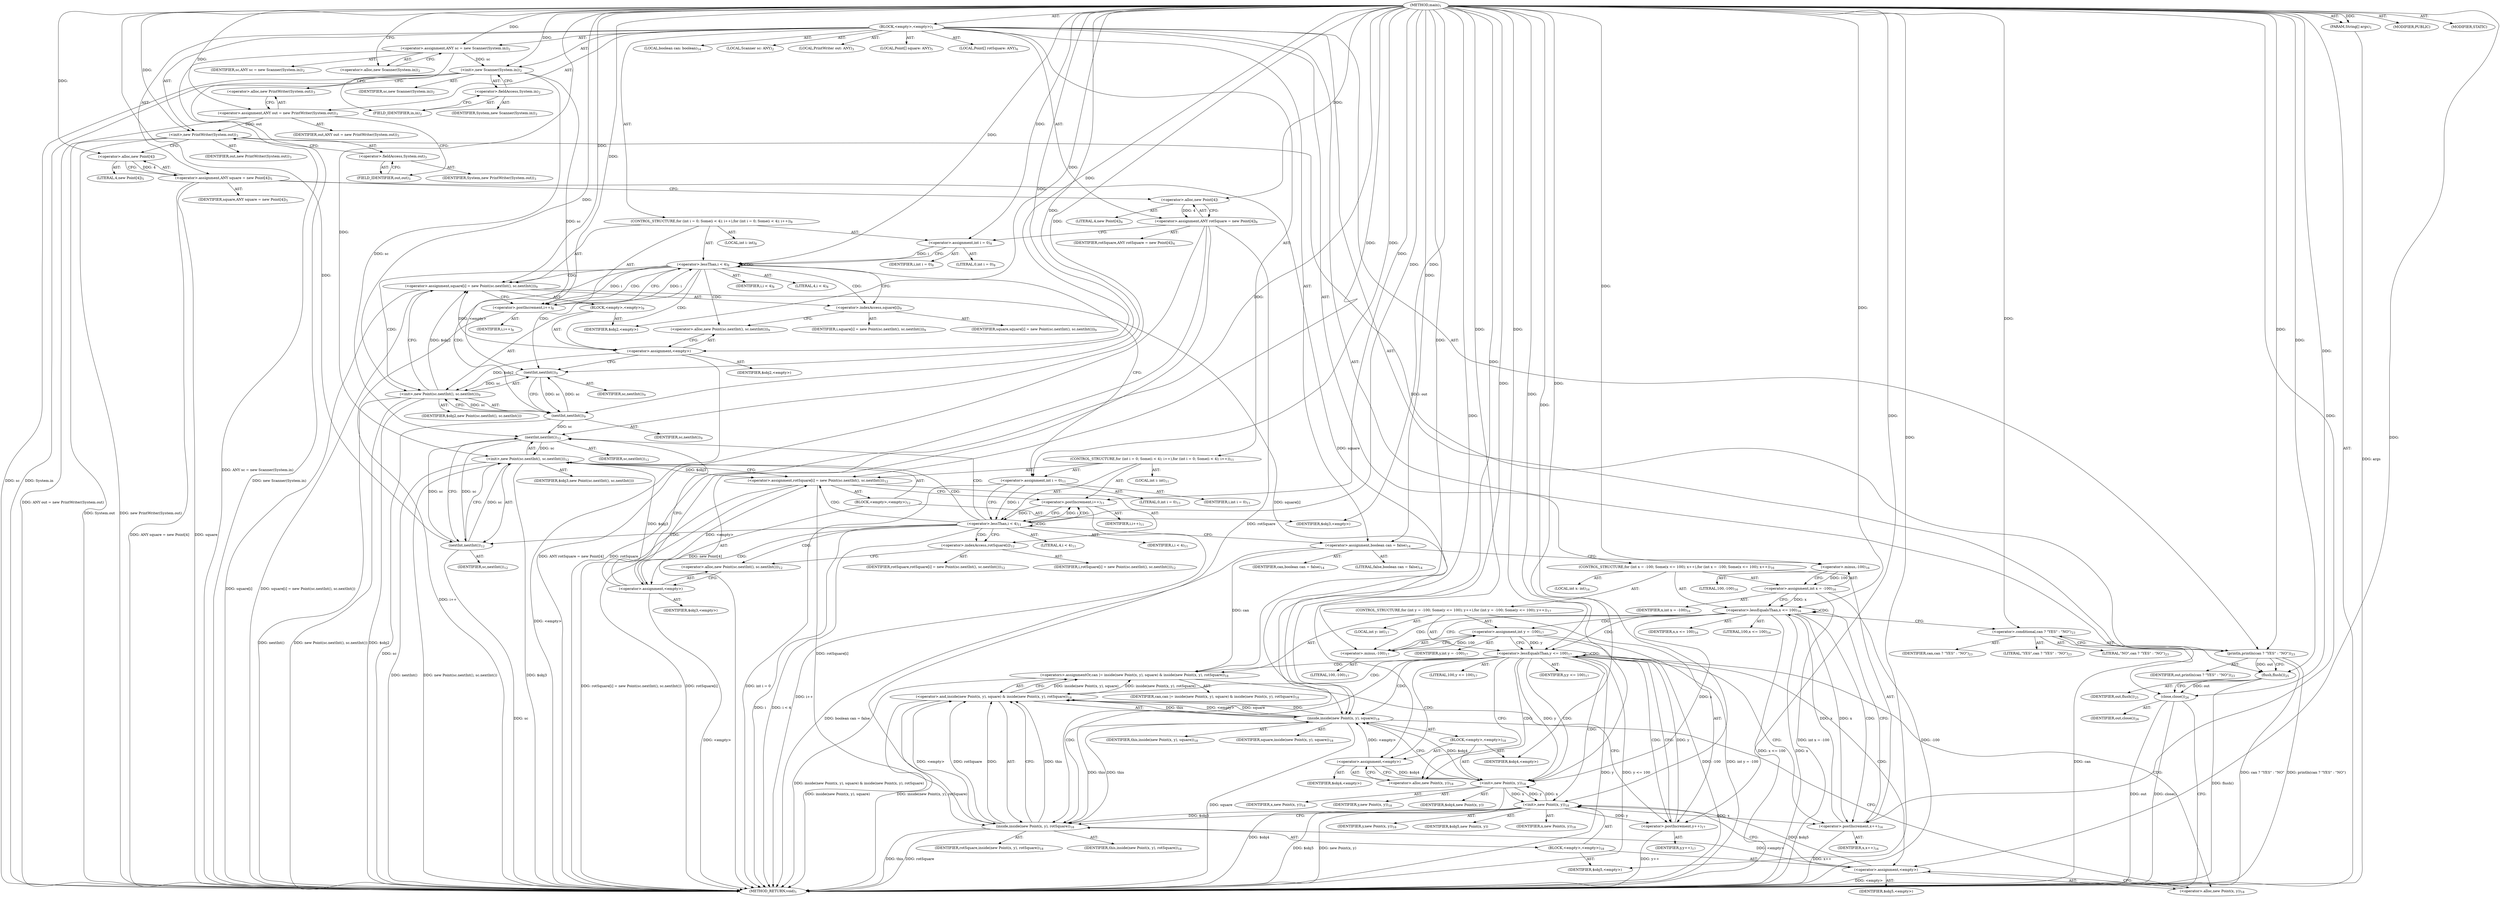 digraph "main" {  
"21" [label = <(METHOD,main)<SUB>1</SUB>> ]
"22" [label = <(PARAM,String[] args)<SUB>1</SUB>> ]
"23" [label = <(BLOCK,&lt;empty&gt;,&lt;empty&gt;)<SUB>1</SUB>> ]
"4" [label = <(LOCAL,Scanner sc: ANY)<SUB>2</SUB>> ]
"24" [label = <(&lt;operator&gt;.assignment,ANY sc = new Scanner(System.in))<SUB>2</SUB>> ]
"25" [label = <(IDENTIFIER,sc,ANY sc = new Scanner(System.in))<SUB>2</SUB>> ]
"26" [label = <(&lt;operator&gt;.alloc,new Scanner(System.in))<SUB>2</SUB>> ]
"27" [label = <(&lt;init&gt;,new Scanner(System.in))<SUB>2</SUB>> ]
"3" [label = <(IDENTIFIER,sc,new Scanner(System.in))<SUB>2</SUB>> ]
"28" [label = <(&lt;operator&gt;.fieldAccess,System.in)<SUB>2</SUB>> ]
"29" [label = <(IDENTIFIER,System,new Scanner(System.in))<SUB>2</SUB>> ]
"30" [label = <(FIELD_IDENTIFIER,in,in)<SUB>2</SUB>> ]
"6" [label = <(LOCAL,PrintWriter out: ANY)<SUB>3</SUB>> ]
"31" [label = <(&lt;operator&gt;.assignment,ANY out = new PrintWriter(System.out))<SUB>3</SUB>> ]
"32" [label = <(IDENTIFIER,out,ANY out = new PrintWriter(System.out))<SUB>3</SUB>> ]
"33" [label = <(&lt;operator&gt;.alloc,new PrintWriter(System.out))<SUB>3</SUB>> ]
"34" [label = <(&lt;init&gt;,new PrintWriter(System.out))<SUB>3</SUB>> ]
"5" [label = <(IDENTIFIER,out,new PrintWriter(System.out))<SUB>3</SUB>> ]
"35" [label = <(&lt;operator&gt;.fieldAccess,System.out)<SUB>3</SUB>> ]
"36" [label = <(IDENTIFIER,System,new PrintWriter(System.out))<SUB>3</SUB>> ]
"37" [label = <(FIELD_IDENTIFIER,out,out)<SUB>3</SUB>> ]
"38" [label = <(LOCAL,Point[] square: ANY)<SUB>5</SUB>> ]
"39" [label = <(&lt;operator&gt;.assignment,ANY square = new Point[4])<SUB>5</SUB>> ]
"40" [label = <(IDENTIFIER,square,ANY square = new Point[4])<SUB>5</SUB>> ]
"41" [label = <(&lt;operator&gt;.alloc,new Point[4])> ]
"42" [label = <(LITERAL,4,new Point[4])<SUB>5</SUB>> ]
"43" [label = <(LOCAL,Point[] rotSquare: ANY)<SUB>6</SUB>> ]
"44" [label = <(&lt;operator&gt;.assignment,ANY rotSquare = new Point[4])<SUB>6</SUB>> ]
"45" [label = <(IDENTIFIER,rotSquare,ANY rotSquare = new Point[4])<SUB>6</SUB>> ]
"46" [label = <(&lt;operator&gt;.alloc,new Point[4])> ]
"47" [label = <(LITERAL,4,new Point[4])<SUB>6</SUB>> ]
"48" [label = <(CONTROL_STRUCTURE,for (int i = 0; Some(i &lt; 4); i++),for (int i = 0; Some(i &lt; 4); i++))<SUB>8</SUB>> ]
"49" [label = <(LOCAL,int i: int)<SUB>8</SUB>> ]
"50" [label = <(&lt;operator&gt;.assignment,int i = 0)<SUB>8</SUB>> ]
"51" [label = <(IDENTIFIER,i,int i = 0)<SUB>8</SUB>> ]
"52" [label = <(LITERAL,0,int i = 0)<SUB>8</SUB>> ]
"53" [label = <(&lt;operator&gt;.lessThan,i &lt; 4)<SUB>8</SUB>> ]
"54" [label = <(IDENTIFIER,i,i &lt; 4)<SUB>8</SUB>> ]
"55" [label = <(LITERAL,4,i &lt; 4)<SUB>8</SUB>> ]
"56" [label = <(&lt;operator&gt;.postIncrement,i++)<SUB>8</SUB>> ]
"57" [label = <(IDENTIFIER,i,i++)<SUB>8</SUB>> ]
"58" [label = <(&lt;operator&gt;.assignment,square[i] = new Point(sc.nextInt(), sc.nextInt()))<SUB>9</SUB>> ]
"59" [label = <(&lt;operator&gt;.indexAccess,square[i])<SUB>9</SUB>> ]
"60" [label = <(IDENTIFIER,square,square[i] = new Point(sc.nextInt(), sc.nextInt()))<SUB>9</SUB>> ]
"61" [label = <(IDENTIFIER,i,square[i] = new Point(sc.nextInt(), sc.nextInt()))<SUB>9</SUB>> ]
"62" [label = <(BLOCK,&lt;empty&gt;,&lt;empty&gt;)<SUB>9</SUB>> ]
"63" [label = <(&lt;operator&gt;.assignment,&lt;empty&gt;)> ]
"64" [label = <(IDENTIFIER,$obj2,&lt;empty&gt;)> ]
"65" [label = <(&lt;operator&gt;.alloc,new Point(sc.nextInt(), sc.nextInt()))<SUB>9</SUB>> ]
"66" [label = <(&lt;init&gt;,new Point(sc.nextInt(), sc.nextInt()))<SUB>9</SUB>> ]
"67" [label = <(IDENTIFIER,$obj2,new Point(sc.nextInt(), sc.nextInt()))> ]
"68" [label = <(nextInt,nextInt())<SUB>9</SUB>> ]
"69" [label = <(IDENTIFIER,sc,nextInt())<SUB>9</SUB>> ]
"70" [label = <(nextInt,nextInt())<SUB>9</SUB>> ]
"71" [label = <(IDENTIFIER,sc,nextInt())<SUB>9</SUB>> ]
"72" [label = <(IDENTIFIER,$obj2,&lt;empty&gt;)> ]
"73" [label = <(CONTROL_STRUCTURE,for (int i = 0; Some(i &lt; 4); i++),for (int i = 0; Some(i &lt; 4); i++))<SUB>11</SUB>> ]
"74" [label = <(LOCAL,int i: int)<SUB>11</SUB>> ]
"75" [label = <(&lt;operator&gt;.assignment,int i = 0)<SUB>11</SUB>> ]
"76" [label = <(IDENTIFIER,i,int i = 0)<SUB>11</SUB>> ]
"77" [label = <(LITERAL,0,int i = 0)<SUB>11</SUB>> ]
"78" [label = <(&lt;operator&gt;.lessThan,i &lt; 4)<SUB>11</SUB>> ]
"79" [label = <(IDENTIFIER,i,i &lt; 4)<SUB>11</SUB>> ]
"80" [label = <(LITERAL,4,i &lt; 4)<SUB>11</SUB>> ]
"81" [label = <(&lt;operator&gt;.postIncrement,i++)<SUB>11</SUB>> ]
"82" [label = <(IDENTIFIER,i,i++)<SUB>11</SUB>> ]
"83" [label = <(&lt;operator&gt;.assignment,rotSquare[i] = new Point(sc.nextInt(), sc.nextInt()))<SUB>12</SUB>> ]
"84" [label = <(&lt;operator&gt;.indexAccess,rotSquare[i])<SUB>12</SUB>> ]
"85" [label = <(IDENTIFIER,rotSquare,rotSquare[i] = new Point(sc.nextInt(), sc.nextInt()))<SUB>12</SUB>> ]
"86" [label = <(IDENTIFIER,i,rotSquare[i] = new Point(sc.nextInt(), sc.nextInt()))<SUB>12</SUB>> ]
"87" [label = <(BLOCK,&lt;empty&gt;,&lt;empty&gt;)<SUB>12</SUB>> ]
"88" [label = <(&lt;operator&gt;.assignment,&lt;empty&gt;)> ]
"89" [label = <(IDENTIFIER,$obj3,&lt;empty&gt;)> ]
"90" [label = <(&lt;operator&gt;.alloc,new Point(sc.nextInt(), sc.nextInt()))<SUB>12</SUB>> ]
"91" [label = <(&lt;init&gt;,new Point(sc.nextInt(), sc.nextInt()))<SUB>12</SUB>> ]
"92" [label = <(IDENTIFIER,$obj3,new Point(sc.nextInt(), sc.nextInt()))> ]
"93" [label = <(nextInt,nextInt())<SUB>12</SUB>> ]
"94" [label = <(IDENTIFIER,sc,nextInt())<SUB>12</SUB>> ]
"95" [label = <(nextInt,nextInt())<SUB>12</SUB>> ]
"96" [label = <(IDENTIFIER,sc,nextInt())<SUB>12</SUB>> ]
"97" [label = <(IDENTIFIER,$obj3,&lt;empty&gt;)> ]
"98" [label = <(LOCAL,boolean can: boolean)<SUB>14</SUB>> ]
"99" [label = <(&lt;operator&gt;.assignment,boolean can = false)<SUB>14</SUB>> ]
"100" [label = <(IDENTIFIER,can,boolean can = false)<SUB>14</SUB>> ]
"101" [label = <(LITERAL,false,boolean can = false)<SUB>14</SUB>> ]
"102" [label = <(CONTROL_STRUCTURE,for (int x = -100; Some(x &lt;= 100); x++),for (int x = -100; Some(x &lt;= 100); x++))<SUB>16</SUB>> ]
"103" [label = <(LOCAL,int x: int)<SUB>16</SUB>> ]
"104" [label = <(&lt;operator&gt;.assignment,int x = -100)<SUB>16</SUB>> ]
"105" [label = <(IDENTIFIER,x,int x = -100)<SUB>16</SUB>> ]
"106" [label = <(&lt;operator&gt;.minus,-100)<SUB>16</SUB>> ]
"107" [label = <(LITERAL,100,-100)<SUB>16</SUB>> ]
"108" [label = <(&lt;operator&gt;.lessEqualsThan,x &lt;= 100)<SUB>16</SUB>> ]
"109" [label = <(IDENTIFIER,x,x &lt;= 100)<SUB>16</SUB>> ]
"110" [label = <(LITERAL,100,x &lt;= 100)<SUB>16</SUB>> ]
"111" [label = <(&lt;operator&gt;.postIncrement,x++)<SUB>16</SUB>> ]
"112" [label = <(IDENTIFIER,x,x++)<SUB>16</SUB>> ]
"113" [label = <(CONTROL_STRUCTURE,for (int y = -100; Some(y &lt;= 100); y++),for (int y = -100; Some(y &lt;= 100); y++))<SUB>17</SUB>> ]
"114" [label = <(LOCAL,int y: int)<SUB>17</SUB>> ]
"115" [label = <(&lt;operator&gt;.assignment,int y = -100)<SUB>17</SUB>> ]
"116" [label = <(IDENTIFIER,y,int y = -100)<SUB>17</SUB>> ]
"117" [label = <(&lt;operator&gt;.minus,-100)<SUB>17</SUB>> ]
"118" [label = <(LITERAL,100,-100)<SUB>17</SUB>> ]
"119" [label = <(&lt;operator&gt;.lessEqualsThan,y &lt;= 100)<SUB>17</SUB>> ]
"120" [label = <(IDENTIFIER,y,y &lt;= 100)<SUB>17</SUB>> ]
"121" [label = <(LITERAL,100,y &lt;= 100)<SUB>17</SUB>> ]
"122" [label = <(&lt;operator&gt;.postIncrement,y++)<SUB>17</SUB>> ]
"123" [label = <(IDENTIFIER,y,y++)<SUB>17</SUB>> ]
"124" [label = <(&lt;operators&gt;.assignmentOr,can |= inside(new Point(x, y), square) &amp; inside(new Point(x, y), rotSquare))<SUB>18</SUB>> ]
"125" [label = <(IDENTIFIER,can,can |= inside(new Point(x, y), square) &amp; inside(new Point(x, y), rotSquare))<SUB>18</SUB>> ]
"126" [label = <(&lt;operator&gt;.and,inside(new Point(x, y), square) &amp; inside(new Point(x, y), rotSquare))<SUB>18</SUB>> ]
"127" [label = <(inside,inside(new Point(x, y), square))<SUB>18</SUB>> ]
"128" [label = <(IDENTIFIER,this,inside(new Point(x, y), square))<SUB>18</SUB>> ]
"129" [label = <(BLOCK,&lt;empty&gt;,&lt;empty&gt;)<SUB>18</SUB>> ]
"130" [label = <(&lt;operator&gt;.assignment,&lt;empty&gt;)> ]
"131" [label = <(IDENTIFIER,$obj4,&lt;empty&gt;)> ]
"132" [label = <(&lt;operator&gt;.alloc,new Point(x, y))<SUB>18</SUB>> ]
"133" [label = <(&lt;init&gt;,new Point(x, y))<SUB>18</SUB>> ]
"134" [label = <(IDENTIFIER,$obj4,new Point(x, y))> ]
"135" [label = <(IDENTIFIER,x,new Point(x, y))<SUB>18</SUB>> ]
"136" [label = <(IDENTIFIER,y,new Point(x, y))<SUB>18</SUB>> ]
"137" [label = <(IDENTIFIER,$obj4,&lt;empty&gt;)> ]
"138" [label = <(IDENTIFIER,square,inside(new Point(x, y), square))<SUB>18</SUB>> ]
"139" [label = <(inside,inside(new Point(x, y), rotSquare))<SUB>18</SUB>> ]
"140" [label = <(IDENTIFIER,this,inside(new Point(x, y), rotSquare))<SUB>18</SUB>> ]
"141" [label = <(BLOCK,&lt;empty&gt;,&lt;empty&gt;)<SUB>18</SUB>> ]
"142" [label = <(&lt;operator&gt;.assignment,&lt;empty&gt;)> ]
"143" [label = <(IDENTIFIER,$obj5,&lt;empty&gt;)> ]
"144" [label = <(&lt;operator&gt;.alloc,new Point(x, y))<SUB>18</SUB>> ]
"145" [label = <(&lt;init&gt;,new Point(x, y))<SUB>18</SUB>> ]
"146" [label = <(IDENTIFIER,$obj5,new Point(x, y))> ]
"147" [label = <(IDENTIFIER,x,new Point(x, y))<SUB>18</SUB>> ]
"148" [label = <(IDENTIFIER,y,new Point(x, y))<SUB>18</SUB>> ]
"149" [label = <(IDENTIFIER,$obj5,&lt;empty&gt;)> ]
"150" [label = <(IDENTIFIER,rotSquare,inside(new Point(x, y), rotSquare))<SUB>18</SUB>> ]
"151" [label = <(println,println(can ? &quot;YES&quot; : &quot;NO&quot;))<SUB>23</SUB>> ]
"152" [label = <(IDENTIFIER,out,println(can ? &quot;YES&quot; : &quot;NO&quot;))<SUB>23</SUB>> ]
"153" [label = <(&lt;operator&gt;.conditional,can ? &quot;YES&quot; : &quot;NO&quot;)<SUB>23</SUB>> ]
"154" [label = <(IDENTIFIER,can,can ? &quot;YES&quot; : &quot;NO&quot;)<SUB>23</SUB>> ]
"155" [label = <(LITERAL,&quot;YES&quot;,can ? &quot;YES&quot; : &quot;NO&quot;)<SUB>23</SUB>> ]
"156" [label = <(LITERAL,&quot;NO&quot;,can ? &quot;YES&quot; : &quot;NO&quot;)<SUB>23</SUB>> ]
"157" [label = <(flush,flush())<SUB>25</SUB>> ]
"158" [label = <(IDENTIFIER,out,flush())<SUB>25</SUB>> ]
"159" [label = <(close,close())<SUB>26</SUB>> ]
"160" [label = <(IDENTIFIER,out,close())<SUB>26</SUB>> ]
"161" [label = <(MODIFIER,PUBLIC)> ]
"162" [label = <(MODIFIER,STATIC)> ]
"163" [label = <(METHOD_RETURN,void)<SUB>1</SUB>> ]
  "21" -> "22"  [ label = "AST: "] 
  "21" -> "23"  [ label = "AST: "] 
  "21" -> "161"  [ label = "AST: "] 
  "21" -> "162"  [ label = "AST: "] 
  "21" -> "163"  [ label = "AST: "] 
  "23" -> "4"  [ label = "AST: "] 
  "23" -> "24"  [ label = "AST: "] 
  "23" -> "27"  [ label = "AST: "] 
  "23" -> "6"  [ label = "AST: "] 
  "23" -> "31"  [ label = "AST: "] 
  "23" -> "34"  [ label = "AST: "] 
  "23" -> "38"  [ label = "AST: "] 
  "23" -> "39"  [ label = "AST: "] 
  "23" -> "43"  [ label = "AST: "] 
  "23" -> "44"  [ label = "AST: "] 
  "23" -> "48"  [ label = "AST: "] 
  "23" -> "73"  [ label = "AST: "] 
  "23" -> "98"  [ label = "AST: "] 
  "23" -> "99"  [ label = "AST: "] 
  "23" -> "102"  [ label = "AST: "] 
  "23" -> "151"  [ label = "AST: "] 
  "23" -> "157"  [ label = "AST: "] 
  "23" -> "159"  [ label = "AST: "] 
  "24" -> "25"  [ label = "AST: "] 
  "24" -> "26"  [ label = "AST: "] 
  "27" -> "3"  [ label = "AST: "] 
  "27" -> "28"  [ label = "AST: "] 
  "28" -> "29"  [ label = "AST: "] 
  "28" -> "30"  [ label = "AST: "] 
  "31" -> "32"  [ label = "AST: "] 
  "31" -> "33"  [ label = "AST: "] 
  "34" -> "5"  [ label = "AST: "] 
  "34" -> "35"  [ label = "AST: "] 
  "35" -> "36"  [ label = "AST: "] 
  "35" -> "37"  [ label = "AST: "] 
  "39" -> "40"  [ label = "AST: "] 
  "39" -> "41"  [ label = "AST: "] 
  "41" -> "42"  [ label = "AST: "] 
  "44" -> "45"  [ label = "AST: "] 
  "44" -> "46"  [ label = "AST: "] 
  "46" -> "47"  [ label = "AST: "] 
  "48" -> "49"  [ label = "AST: "] 
  "48" -> "50"  [ label = "AST: "] 
  "48" -> "53"  [ label = "AST: "] 
  "48" -> "56"  [ label = "AST: "] 
  "48" -> "58"  [ label = "AST: "] 
  "50" -> "51"  [ label = "AST: "] 
  "50" -> "52"  [ label = "AST: "] 
  "53" -> "54"  [ label = "AST: "] 
  "53" -> "55"  [ label = "AST: "] 
  "56" -> "57"  [ label = "AST: "] 
  "58" -> "59"  [ label = "AST: "] 
  "58" -> "62"  [ label = "AST: "] 
  "59" -> "60"  [ label = "AST: "] 
  "59" -> "61"  [ label = "AST: "] 
  "62" -> "63"  [ label = "AST: "] 
  "62" -> "66"  [ label = "AST: "] 
  "62" -> "72"  [ label = "AST: "] 
  "63" -> "64"  [ label = "AST: "] 
  "63" -> "65"  [ label = "AST: "] 
  "66" -> "67"  [ label = "AST: "] 
  "66" -> "68"  [ label = "AST: "] 
  "66" -> "70"  [ label = "AST: "] 
  "68" -> "69"  [ label = "AST: "] 
  "70" -> "71"  [ label = "AST: "] 
  "73" -> "74"  [ label = "AST: "] 
  "73" -> "75"  [ label = "AST: "] 
  "73" -> "78"  [ label = "AST: "] 
  "73" -> "81"  [ label = "AST: "] 
  "73" -> "83"  [ label = "AST: "] 
  "75" -> "76"  [ label = "AST: "] 
  "75" -> "77"  [ label = "AST: "] 
  "78" -> "79"  [ label = "AST: "] 
  "78" -> "80"  [ label = "AST: "] 
  "81" -> "82"  [ label = "AST: "] 
  "83" -> "84"  [ label = "AST: "] 
  "83" -> "87"  [ label = "AST: "] 
  "84" -> "85"  [ label = "AST: "] 
  "84" -> "86"  [ label = "AST: "] 
  "87" -> "88"  [ label = "AST: "] 
  "87" -> "91"  [ label = "AST: "] 
  "87" -> "97"  [ label = "AST: "] 
  "88" -> "89"  [ label = "AST: "] 
  "88" -> "90"  [ label = "AST: "] 
  "91" -> "92"  [ label = "AST: "] 
  "91" -> "93"  [ label = "AST: "] 
  "91" -> "95"  [ label = "AST: "] 
  "93" -> "94"  [ label = "AST: "] 
  "95" -> "96"  [ label = "AST: "] 
  "99" -> "100"  [ label = "AST: "] 
  "99" -> "101"  [ label = "AST: "] 
  "102" -> "103"  [ label = "AST: "] 
  "102" -> "104"  [ label = "AST: "] 
  "102" -> "108"  [ label = "AST: "] 
  "102" -> "111"  [ label = "AST: "] 
  "102" -> "113"  [ label = "AST: "] 
  "104" -> "105"  [ label = "AST: "] 
  "104" -> "106"  [ label = "AST: "] 
  "106" -> "107"  [ label = "AST: "] 
  "108" -> "109"  [ label = "AST: "] 
  "108" -> "110"  [ label = "AST: "] 
  "111" -> "112"  [ label = "AST: "] 
  "113" -> "114"  [ label = "AST: "] 
  "113" -> "115"  [ label = "AST: "] 
  "113" -> "119"  [ label = "AST: "] 
  "113" -> "122"  [ label = "AST: "] 
  "113" -> "124"  [ label = "AST: "] 
  "115" -> "116"  [ label = "AST: "] 
  "115" -> "117"  [ label = "AST: "] 
  "117" -> "118"  [ label = "AST: "] 
  "119" -> "120"  [ label = "AST: "] 
  "119" -> "121"  [ label = "AST: "] 
  "122" -> "123"  [ label = "AST: "] 
  "124" -> "125"  [ label = "AST: "] 
  "124" -> "126"  [ label = "AST: "] 
  "126" -> "127"  [ label = "AST: "] 
  "126" -> "139"  [ label = "AST: "] 
  "127" -> "128"  [ label = "AST: "] 
  "127" -> "129"  [ label = "AST: "] 
  "127" -> "138"  [ label = "AST: "] 
  "129" -> "130"  [ label = "AST: "] 
  "129" -> "133"  [ label = "AST: "] 
  "129" -> "137"  [ label = "AST: "] 
  "130" -> "131"  [ label = "AST: "] 
  "130" -> "132"  [ label = "AST: "] 
  "133" -> "134"  [ label = "AST: "] 
  "133" -> "135"  [ label = "AST: "] 
  "133" -> "136"  [ label = "AST: "] 
  "139" -> "140"  [ label = "AST: "] 
  "139" -> "141"  [ label = "AST: "] 
  "139" -> "150"  [ label = "AST: "] 
  "141" -> "142"  [ label = "AST: "] 
  "141" -> "145"  [ label = "AST: "] 
  "141" -> "149"  [ label = "AST: "] 
  "142" -> "143"  [ label = "AST: "] 
  "142" -> "144"  [ label = "AST: "] 
  "145" -> "146"  [ label = "AST: "] 
  "145" -> "147"  [ label = "AST: "] 
  "145" -> "148"  [ label = "AST: "] 
  "151" -> "152"  [ label = "AST: "] 
  "151" -> "153"  [ label = "AST: "] 
  "153" -> "154"  [ label = "AST: "] 
  "153" -> "155"  [ label = "AST: "] 
  "153" -> "156"  [ label = "AST: "] 
  "157" -> "158"  [ label = "AST: "] 
  "159" -> "160"  [ label = "AST: "] 
  "24" -> "30"  [ label = "CFG: "] 
  "27" -> "33"  [ label = "CFG: "] 
  "31" -> "37"  [ label = "CFG: "] 
  "34" -> "41"  [ label = "CFG: "] 
  "39" -> "46"  [ label = "CFG: "] 
  "44" -> "50"  [ label = "CFG: "] 
  "99" -> "106"  [ label = "CFG: "] 
  "151" -> "157"  [ label = "CFG: "] 
  "157" -> "159"  [ label = "CFG: "] 
  "159" -> "163"  [ label = "CFG: "] 
  "26" -> "24"  [ label = "CFG: "] 
  "28" -> "27"  [ label = "CFG: "] 
  "33" -> "31"  [ label = "CFG: "] 
  "35" -> "34"  [ label = "CFG: "] 
  "41" -> "39"  [ label = "CFG: "] 
  "46" -> "44"  [ label = "CFG: "] 
  "50" -> "53"  [ label = "CFG: "] 
  "53" -> "59"  [ label = "CFG: "] 
  "53" -> "75"  [ label = "CFG: "] 
  "56" -> "53"  [ label = "CFG: "] 
  "58" -> "56"  [ label = "CFG: "] 
  "75" -> "78"  [ label = "CFG: "] 
  "78" -> "84"  [ label = "CFG: "] 
  "78" -> "99"  [ label = "CFG: "] 
  "81" -> "78"  [ label = "CFG: "] 
  "83" -> "81"  [ label = "CFG: "] 
  "104" -> "108"  [ label = "CFG: "] 
  "108" -> "117"  [ label = "CFG: "] 
  "108" -> "153"  [ label = "CFG: "] 
  "111" -> "108"  [ label = "CFG: "] 
  "153" -> "151"  [ label = "CFG: "] 
  "30" -> "28"  [ label = "CFG: "] 
  "37" -> "35"  [ label = "CFG: "] 
  "59" -> "65"  [ label = "CFG: "] 
  "84" -> "90"  [ label = "CFG: "] 
  "106" -> "104"  [ label = "CFG: "] 
  "115" -> "119"  [ label = "CFG: "] 
  "119" -> "132"  [ label = "CFG: "] 
  "119" -> "111"  [ label = "CFG: "] 
  "122" -> "119"  [ label = "CFG: "] 
  "124" -> "122"  [ label = "CFG: "] 
  "63" -> "68"  [ label = "CFG: "] 
  "66" -> "58"  [ label = "CFG: "] 
  "88" -> "93"  [ label = "CFG: "] 
  "91" -> "83"  [ label = "CFG: "] 
  "117" -> "115"  [ label = "CFG: "] 
  "126" -> "124"  [ label = "CFG: "] 
  "65" -> "63"  [ label = "CFG: "] 
  "68" -> "70"  [ label = "CFG: "] 
  "70" -> "66"  [ label = "CFG: "] 
  "90" -> "88"  [ label = "CFG: "] 
  "93" -> "95"  [ label = "CFG: "] 
  "95" -> "91"  [ label = "CFG: "] 
  "127" -> "144"  [ label = "CFG: "] 
  "139" -> "126"  [ label = "CFG: "] 
  "130" -> "133"  [ label = "CFG: "] 
  "133" -> "127"  [ label = "CFG: "] 
  "142" -> "145"  [ label = "CFG: "] 
  "145" -> "139"  [ label = "CFG: "] 
  "132" -> "130"  [ label = "CFG: "] 
  "144" -> "142"  [ label = "CFG: "] 
  "21" -> "26"  [ label = "CFG: "] 
  "22" -> "163"  [ label = "DDG: args"] 
  "24" -> "163"  [ label = "DDG: ANY sc = new Scanner(System.in)"] 
  "27" -> "163"  [ label = "DDG: sc"] 
  "27" -> "163"  [ label = "DDG: System.in"] 
  "27" -> "163"  [ label = "DDG: new Scanner(System.in)"] 
  "31" -> "163"  [ label = "DDG: ANY out = new PrintWriter(System.out)"] 
  "34" -> "163"  [ label = "DDG: System.out"] 
  "34" -> "163"  [ label = "DDG: new PrintWriter(System.out)"] 
  "39" -> "163"  [ label = "DDG: square"] 
  "39" -> "163"  [ label = "DDG: ANY square = new Point[4]"] 
  "44" -> "163"  [ label = "DDG: rotSquare"] 
  "44" -> "163"  [ label = "DDG: new Point[4]"] 
  "44" -> "163"  [ label = "DDG: ANY rotSquare = new Point[4]"] 
  "75" -> "163"  [ label = "DDG: int i = 0"] 
  "78" -> "163"  [ label = "DDG: i"] 
  "78" -> "163"  [ label = "DDG: i &lt; 4"] 
  "99" -> "163"  [ label = "DDG: boolean can = false"] 
  "104" -> "163"  [ label = "DDG: -100"] 
  "104" -> "163"  [ label = "DDG: int x = -100"] 
  "108" -> "163"  [ label = "DDG: x"] 
  "108" -> "163"  [ label = "DDG: x &lt;= 100"] 
  "153" -> "163"  [ label = "DDG: can"] 
  "151" -> "163"  [ label = "DDG: can ? &quot;YES&quot; : &quot;NO&quot;"] 
  "151" -> "163"  [ label = "DDG: println(can ? &quot;YES&quot; : &quot;NO&quot;)"] 
  "157" -> "163"  [ label = "DDG: flush()"] 
  "159" -> "163"  [ label = "DDG: out"] 
  "159" -> "163"  [ label = "DDG: close()"] 
  "115" -> "163"  [ label = "DDG: -100"] 
  "115" -> "163"  [ label = "DDG: int y = -100"] 
  "119" -> "163"  [ label = "DDG: y"] 
  "119" -> "163"  [ label = "DDG: y &lt;= 100"] 
  "111" -> "163"  [ label = "DDG: x++"] 
  "133" -> "163"  [ label = "DDG: $obj4"] 
  "127" -> "163"  [ label = "DDG: square"] 
  "126" -> "163"  [ label = "DDG: inside(new Point(x, y), square)"] 
  "139" -> "163"  [ label = "DDG: this"] 
  "142" -> "163"  [ label = "DDG: &lt;empty&gt;"] 
  "145" -> "163"  [ label = "DDG: $obj5"] 
  "145" -> "163"  [ label = "DDG: new Point(x, y)"] 
  "139" -> "163"  [ label = "DDG: rotSquare"] 
  "126" -> "163"  [ label = "DDG: inside(new Point(x, y), rotSquare)"] 
  "124" -> "163"  [ label = "DDG: inside(new Point(x, y), square) &amp; inside(new Point(x, y), rotSquare)"] 
  "122" -> "163"  [ label = "DDG: y++"] 
  "83" -> "163"  [ label = "DDG: rotSquare[i]"] 
  "88" -> "163"  [ label = "DDG: &lt;empty&gt;"] 
  "91" -> "163"  [ label = "DDG: $obj3"] 
  "91" -> "163"  [ label = "DDG: nextInt()"] 
  "95" -> "163"  [ label = "DDG: sc"] 
  "91" -> "163"  [ label = "DDG: new Point(sc.nextInt(), sc.nextInt())"] 
  "83" -> "163"  [ label = "DDG: rotSquare[i] = new Point(sc.nextInt(), sc.nextInt())"] 
  "81" -> "163"  [ label = "DDG: i++"] 
  "58" -> "163"  [ label = "DDG: square[i]"] 
  "63" -> "163"  [ label = "DDG: &lt;empty&gt;"] 
  "66" -> "163"  [ label = "DDG: $obj2"] 
  "66" -> "163"  [ label = "DDG: nextInt()"] 
  "70" -> "163"  [ label = "DDG: sc"] 
  "66" -> "163"  [ label = "DDG: new Point(sc.nextInt(), sc.nextInt())"] 
  "58" -> "163"  [ label = "DDG: square[i] = new Point(sc.nextInt(), sc.nextInt())"] 
  "56" -> "163"  [ label = "DDG: i++"] 
  "21" -> "22"  [ label = "DDG: "] 
  "21" -> "24"  [ label = "DDG: "] 
  "21" -> "31"  [ label = "DDG: "] 
  "41" -> "39"  [ label = "DDG: 4"] 
  "46" -> "44"  [ label = "DDG: 4"] 
  "21" -> "99"  [ label = "DDG: "] 
  "24" -> "27"  [ label = "DDG: sc"] 
  "21" -> "27"  [ label = "DDG: "] 
  "31" -> "34"  [ label = "DDG: out"] 
  "21" -> "34"  [ label = "DDG: "] 
  "21" -> "50"  [ label = "DDG: "] 
  "63" -> "58"  [ label = "DDG: &lt;empty&gt;"] 
  "66" -> "58"  [ label = "DDG: $obj2"] 
  "21" -> "58"  [ label = "DDG: "] 
  "21" -> "75"  [ label = "DDG: "] 
  "88" -> "83"  [ label = "DDG: &lt;empty&gt;"] 
  "91" -> "83"  [ label = "DDG: $obj3"] 
  "21" -> "83"  [ label = "DDG: "] 
  "106" -> "104"  [ label = "DDG: 100"] 
  "34" -> "151"  [ label = "DDG: out"] 
  "21" -> "151"  [ label = "DDG: "] 
  "151" -> "157"  [ label = "DDG: out"] 
  "21" -> "157"  [ label = "DDG: "] 
  "157" -> "159"  [ label = "DDG: out"] 
  "21" -> "159"  [ label = "DDG: "] 
  "21" -> "41"  [ label = "DDG: "] 
  "21" -> "46"  [ label = "DDG: "] 
  "50" -> "53"  [ label = "DDG: i"] 
  "56" -> "53"  [ label = "DDG: i"] 
  "21" -> "53"  [ label = "DDG: "] 
  "53" -> "56"  [ label = "DDG: i"] 
  "21" -> "56"  [ label = "DDG: "] 
  "75" -> "78"  [ label = "DDG: i"] 
  "81" -> "78"  [ label = "DDG: i"] 
  "21" -> "78"  [ label = "DDG: "] 
  "78" -> "81"  [ label = "DDG: i"] 
  "21" -> "81"  [ label = "DDG: "] 
  "104" -> "108"  [ label = "DDG: x"] 
  "111" -> "108"  [ label = "DDG: x"] 
  "21" -> "108"  [ label = "DDG: "] 
  "108" -> "111"  [ label = "DDG: x"] 
  "145" -> "111"  [ label = "DDG: x"] 
  "21" -> "111"  [ label = "DDG: "] 
  "117" -> "115"  [ label = "DDG: 100"] 
  "126" -> "124"  [ label = "DDG: inside(new Point(x, y), square)"] 
  "126" -> "124"  [ label = "DDG: inside(new Point(x, y), rotSquare)"] 
  "21" -> "153"  [ label = "DDG: "] 
  "21" -> "63"  [ label = "DDG: "] 
  "21" -> "72"  [ label = "DDG: "] 
  "21" -> "88"  [ label = "DDG: "] 
  "21" -> "97"  [ label = "DDG: "] 
  "21" -> "106"  [ label = "DDG: "] 
  "115" -> "119"  [ label = "DDG: y"] 
  "122" -> "119"  [ label = "DDG: y"] 
  "21" -> "119"  [ label = "DDG: "] 
  "145" -> "122"  [ label = "DDG: y"] 
  "21" -> "122"  [ label = "DDG: "] 
  "99" -> "124"  [ label = "DDG: can"] 
  "21" -> "124"  [ label = "DDG: "] 
  "63" -> "66"  [ label = "DDG: $obj2"] 
  "21" -> "66"  [ label = "DDG: "] 
  "68" -> "66"  [ label = "DDG: sc"] 
  "70" -> "66"  [ label = "DDG: sc"] 
  "88" -> "91"  [ label = "DDG: $obj3"] 
  "21" -> "91"  [ label = "DDG: "] 
  "93" -> "91"  [ label = "DDG: sc"] 
  "95" -> "91"  [ label = "DDG: sc"] 
  "21" -> "117"  [ label = "DDG: "] 
  "127" -> "126"  [ label = "DDG: this"] 
  "127" -> "126"  [ label = "DDG: &lt;empty&gt;"] 
  "127" -> "126"  [ label = "DDG: square"] 
  "127" -> "126"  [ label = "DDG: "] 
  "139" -> "126"  [ label = "DDG: this"] 
  "139" -> "126"  [ label = "DDG: &lt;empty&gt;"] 
  "139" -> "126"  [ label = "DDG: rotSquare"] 
  "139" -> "126"  [ label = "DDG: "] 
  "27" -> "68"  [ label = "DDG: sc"] 
  "70" -> "68"  [ label = "DDG: sc"] 
  "21" -> "68"  [ label = "DDG: "] 
  "68" -> "70"  [ label = "DDG: sc"] 
  "21" -> "70"  [ label = "DDG: "] 
  "27" -> "93"  [ label = "DDG: sc"] 
  "95" -> "93"  [ label = "DDG: sc"] 
  "70" -> "93"  [ label = "DDG: sc"] 
  "21" -> "93"  [ label = "DDG: "] 
  "93" -> "95"  [ label = "DDG: sc"] 
  "21" -> "95"  [ label = "DDG: "] 
  "139" -> "127"  [ label = "DDG: this"] 
  "21" -> "127"  [ label = "DDG: "] 
  "130" -> "127"  [ label = "DDG: &lt;empty&gt;"] 
  "133" -> "127"  [ label = "DDG: $obj4"] 
  "39" -> "127"  [ label = "DDG: square"] 
  "58" -> "127"  [ label = "DDG: square[i]"] 
  "127" -> "139"  [ label = "DDG: this"] 
  "21" -> "139"  [ label = "DDG: "] 
  "142" -> "139"  [ label = "DDG: &lt;empty&gt;"] 
  "145" -> "139"  [ label = "DDG: $obj5"] 
  "44" -> "139"  [ label = "DDG: rotSquare"] 
  "83" -> "139"  [ label = "DDG: rotSquare[i]"] 
  "21" -> "130"  [ label = "DDG: "] 
  "21" -> "137"  [ label = "DDG: "] 
  "21" -> "142"  [ label = "DDG: "] 
  "21" -> "149"  [ label = "DDG: "] 
  "130" -> "133"  [ label = "DDG: $obj4"] 
  "21" -> "133"  [ label = "DDG: "] 
  "108" -> "133"  [ label = "DDG: x"] 
  "145" -> "133"  [ label = "DDG: x"] 
  "119" -> "133"  [ label = "DDG: y"] 
  "142" -> "145"  [ label = "DDG: $obj5"] 
  "21" -> "145"  [ label = "DDG: "] 
  "133" -> "145"  [ label = "DDG: x"] 
  "133" -> "145"  [ label = "DDG: y"] 
  "53" -> "68"  [ label = "CDG: "] 
  "53" -> "66"  [ label = "CDG: "] 
  "53" -> "56"  [ label = "CDG: "] 
  "53" -> "65"  [ label = "CDG: "] 
  "53" -> "59"  [ label = "CDG: "] 
  "53" -> "58"  [ label = "CDG: "] 
  "53" -> "53"  [ label = "CDG: "] 
  "53" -> "70"  [ label = "CDG: "] 
  "53" -> "63"  [ label = "CDG: "] 
  "78" -> "81"  [ label = "CDG: "] 
  "78" -> "84"  [ label = "CDG: "] 
  "78" -> "95"  [ label = "CDG: "] 
  "78" -> "91"  [ label = "CDG: "] 
  "78" -> "93"  [ label = "CDG: "] 
  "78" -> "90"  [ label = "CDG: "] 
  "78" -> "83"  [ label = "CDG: "] 
  "78" -> "88"  [ label = "CDG: "] 
  "78" -> "78"  [ label = "CDG: "] 
  "108" -> "115"  [ label = "CDG: "] 
  "108" -> "119"  [ label = "CDG: "] 
  "108" -> "117"  [ label = "CDG: "] 
  "108" -> "108"  [ label = "CDG: "] 
  "108" -> "111"  [ label = "CDG: "] 
  "119" -> "145"  [ label = "CDG: "] 
  "119" -> "122"  [ label = "CDG: "] 
  "119" -> "132"  [ label = "CDG: "] 
  "119" -> "142"  [ label = "CDG: "] 
  "119" -> "119"  [ label = "CDG: "] 
  "119" -> "144"  [ label = "CDG: "] 
  "119" -> "126"  [ label = "CDG: "] 
  "119" -> "130"  [ label = "CDG: "] 
  "119" -> "127"  [ label = "CDG: "] 
  "119" -> "139"  [ label = "CDG: "] 
  "119" -> "124"  [ label = "CDG: "] 
  "119" -> "133"  [ label = "CDG: "] 
}
